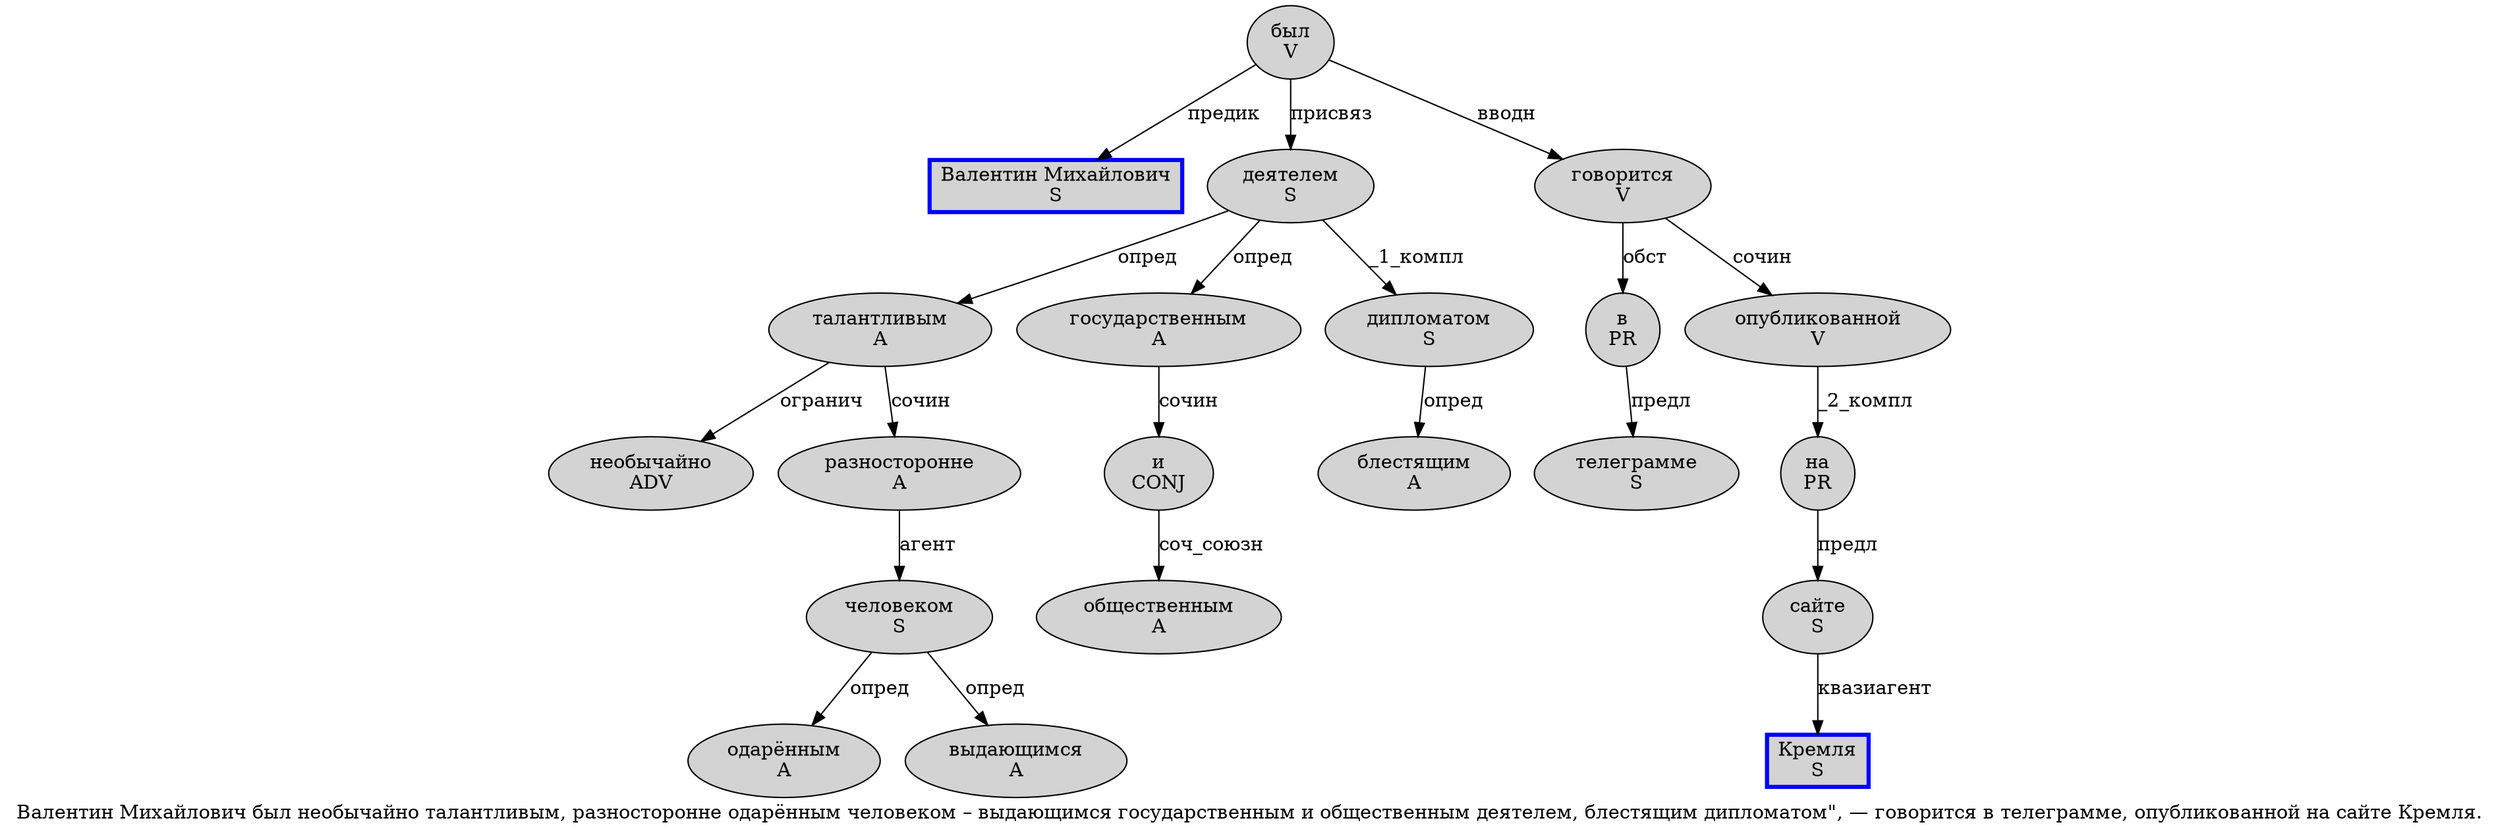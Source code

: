 digraph SENTENCE_560 {
	graph [label="Валентин Михайлович был необычайно талантливым, разносторонне одарённым человеком – выдающимся государственным и общественным деятелем, блестящим дипломатом\", — говорится в телеграмме, опубликованной на сайте Кремля."]
	node [style=filled]
		0 [label="Валентин Михайлович
S" color=blue fillcolor=lightgray penwidth=3 shape=box]
		1 [label="был
V" color="" fillcolor=lightgray penwidth=1 shape=ellipse]
		2 [label="необычайно
ADV" color="" fillcolor=lightgray penwidth=1 shape=ellipse]
		3 [label="талантливым
A" color="" fillcolor=lightgray penwidth=1 shape=ellipse]
		5 [label="разносторонне
A" color="" fillcolor=lightgray penwidth=1 shape=ellipse]
		6 [label="одарённым
A" color="" fillcolor=lightgray penwidth=1 shape=ellipse]
		7 [label="человеком
S" color="" fillcolor=lightgray penwidth=1 shape=ellipse]
		9 [label="выдающимся
A" color="" fillcolor=lightgray penwidth=1 shape=ellipse]
		10 [label="государственным
A" color="" fillcolor=lightgray penwidth=1 shape=ellipse]
		11 [label="и
CONJ" color="" fillcolor=lightgray penwidth=1 shape=ellipse]
		12 [label="общественным
A" color="" fillcolor=lightgray penwidth=1 shape=ellipse]
		13 [label="деятелем
S" color="" fillcolor=lightgray penwidth=1 shape=ellipse]
		15 [label="блестящим
A" color="" fillcolor=lightgray penwidth=1 shape=ellipse]
		16 [label="дипломатом
S" color="" fillcolor=lightgray penwidth=1 shape=ellipse]
		20 [label="говорится
V" color="" fillcolor=lightgray penwidth=1 shape=ellipse]
		21 [label="в
PR" color="" fillcolor=lightgray penwidth=1 shape=ellipse]
		22 [label="телеграмме
S" color="" fillcolor=lightgray penwidth=1 shape=ellipse]
		24 [label="опубликованной
V" color="" fillcolor=lightgray penwidth=1 shape=ellipse]
		25 [label="на
PR" color="" fillcolor=lightgray penwidth=1 shape=ellipse]
		26 [label="сайте
S" color="" fillcolor=lightgray penwidth=1 shape=ellipse]
		27 [label="Кремля
S" color=blue fillcolor=lightgray penwidth=3 shape=box]
			26 -> 27 [label="квазиагент"]
			20 -> 21 [label="обст"]
			20 -> 24 [label="сочин"]
			16 -> 15 [label="опред"]
			11 -> 12 [label="соч_союзн"]
			7 -> 6 [label="опред"]
			7 -> 9 [label="опред"]
			21 -> 22 [label="предл"]
			24 -> 25 [label="_2_компл"]
			1 -> 0 [label="предик"]
			1 -> 13 [label="присвяз"]
			1 -> 20 [label="вводн"]
			25 -> 26 [label="предл"]
			10 -> 11 [label="сочин"]
			5 -> 7 [label="агент"]
			3 -> 2 [label="огранич"]
			3 -> 5 [label="сочин"]
			13 -> 3 [label="опред"]
			13 -> 10 [label="опред"]
			13 -> 16 [label="_1_компл"]
}